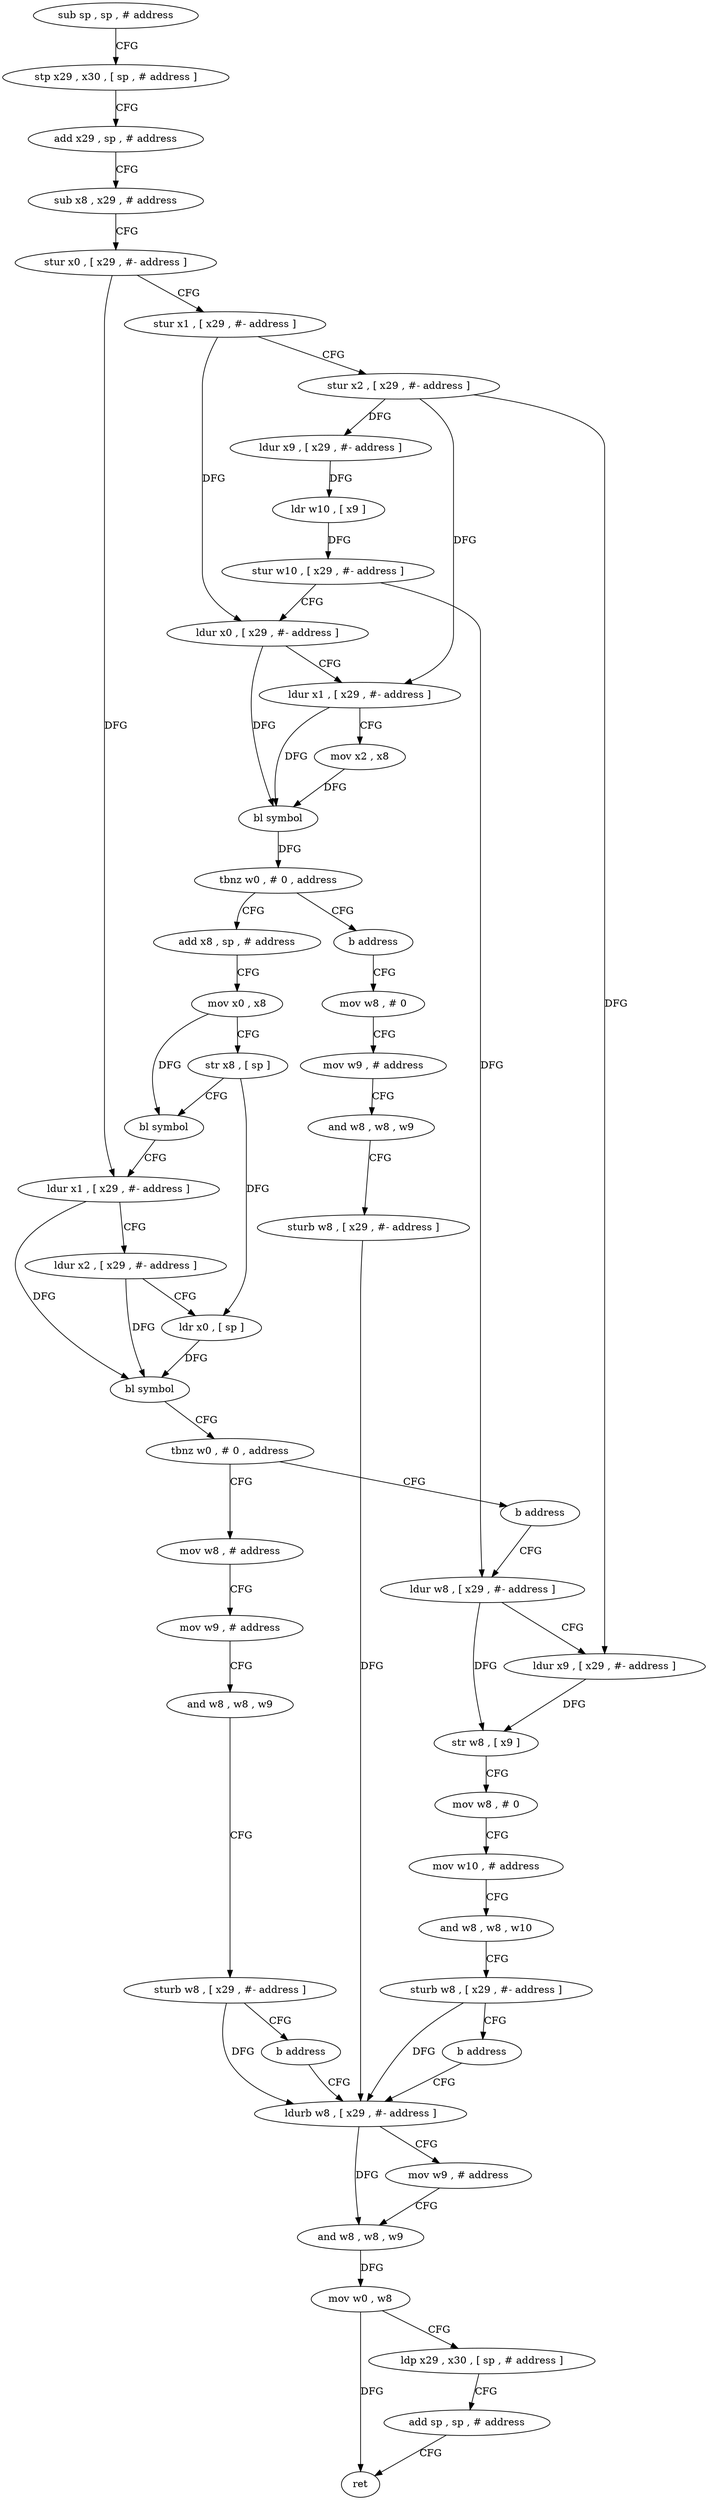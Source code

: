 digraph "func" {
"4279652" [label = "sub sp , sp , # address" ]
"4279656" [label = "stp x29 , x30 , [ sp , # address ]" ]
"4279660" [label = "add x29 , sp , # address" ]
"4279664" [label = "sub x8 , x29 , # address" ]
"4279668" [label = "stur x0 , [ x29 , #- address ]" ]
"4279672" [label = "stur x1 , [ x29 , #- address ]" ]
"4279676" [label = "stur x2 , [ x29 , #- address ]" ]
"4279680" [label = "ldur x9 , [ x29 , #- address ]" ]
"4279684" [label = "ldr w10 , [ x9 ]" ]
"4279688" [label = "stur w10 , [ x29 , #- address ]" ]
"4279692" [label = "ldur x0 , [ x29 , #- address ]" ]
"4279696" [label = "ldur x1 , [ x29 , #- address ]" ]
"4279700" [label = "mov x2 , x8" ]
"4279704" [label = "bl symbol" ]
"4279708" [label = "tbnz w0 , # 0 , address" ]
"4279716" [label = "add x8 , sp , # address" ]
"4279712" [label = "b address" ]
"4279720" [label = "mov x0 , x8" ]
"4279724" [label = "str x8 , [ sp ]" ]
"4279728" [label = "bl symbol" ]
"4279732" [label = "ldur x1 , [ x29 , #- address ]" ]
"4279736" [label = "ldur x2 , [ x29 , #- address ]" ]
"4279740" [label = "ldr x0 , [ sp ]" ]
"4279744" [label = "bl symbol" ]
"4279748" [label = "tbnz w0 , # 0 , address" ]
"4279756" [label = "mov w8 , # address" ]
"4279752" [label = "b address" ]
"4279808" [label = "mov w8 , # 0" ]
"4279760" [label = "mov w9 , # address" ]
"4279764" [label = "and w8 , w8 , w9" ]
"4279768" [label = "sturb w8 , [ x29 , #- address ]" ]
"4279772" [label = "b address" ]
"4279824" [label = "ldurb w8 , [ x29 , #- address ]" ]
"4279776" [label = "ldur w8 , [ x29 , #- address ]" ]
"4279812" [label = "mov w9 , # address" ]
"4279816" [label = "and w8 , w8 , w9" ]
"4279820" [label = "sturb w8 , [ x29 , #- address ]" ]
"4279828" [label = "mov w9 , # address" ]
"4279832" [label = "and w8 , w8 , w9" ]
"4279836" [label = "mov w0 , w8" ]
"4279840" [label = "ldp x29 , x30 , [ sp , # address ]" ]
"4279844" [label = "add sp , sp , # address" ]
"4279848" [label = "ret" ]
"4279780" [label = "ldur x9 , [ x29 , #- address ]" ]
"4279784" [label = "str w8 , [ x9 ]" ]
"4279788" [label = "mov w8 , # 0" ]
"4279792" [label = "mov w10 , # address" ]
"4279796" [label = "and w8 , w8 , w10" ]
"4279800" [label = "sturb w8 , [ x29 , #- address ]" ]
"4279804" [label = "b address" ]
"4279652" -> "4279656" [ label = "CFG" ]
"4279656" -> "4279660" [ label = "CFG" ]
"4279660" -> "4279664" [ label = "CFG" ]
"4279664" -> "4279668" [ label = "CFG" ]
"4279668" -> "4279672" [ label = "CFG" ]
"4279668" -> "4279732" [ label = "DFG" ]
"4279672" -> "4279676" [ label = "CFG" ]
"4279672" -> "4279692" [ label = "DFG" ]
"4279676" -> "4279680" [ label = "DFG" ]
"4279676" -> "4279696" [ label = "DFG" ]
"4279676" -> "4279780" [ label = "DFG" ]
"4279680" -> "4279684" [ label = "DFG" ]
"4279684" -> "4279688" [ label = "DFG" ]
"4279688" -> "4279692" [ label = "CFG" ]
"4279688" -> "4279776" [ label = "DFG" ]
"4279692" -> "4279696" [ label = "CFG" ]
"4279692" -> "4279704" [ label = "DFG" ]
"4279696" -> "4279700" [ label = "CFG" ]
"4279696" -> "4279704" [ label = "DFG" ]
"4279700" -> "4279704" [ label = "DFG" ]
"4279704" -> "4279708" [ label = "DFG" ]
"4279708" -> "4279716" [ label = "CFG" ]
"4279708" -> "4279712" [ label = "CFG" ]
"4279716" -> "4279720" [ label = "CFG" ]
"4279712" -> "4279808" [ label = "CFG" ]
"4279720" -> "4279724" [ label = "CFG" ]
"4279720" -> "4279728" [ label = "DFG" ]
"4279724" -> "4279728" [ label = "CFG" ]
"4279724" -> "4279740" [ label = "DFG" ]
"4279728" -> "4279732" [ label = "CFG" ]
"4279732" -> "4279736" [ label = "CFG" ]
"4279732" -> "4279744" [ label = "DFG" ]
"4279736" -> "4279740" [ label = "CFG" ]
"4279736" -> "4279744" [ label = "DFG" ]
"4279740" -> "4279744" [ label = "DFG" ]
"4279744" -> "4279748" [ label = "CFG" ]
"4279748" -> "4279756" [ label = "CFG" ]
"4279748" -> "4279752" [ label = "CFG" ]
"4279756" -> "4279760" [ label = "CFG" ]
"4279752" -> "4279776" [ label = "CFG" ]
"4279808" -> "4279812" [ label = "CFG" ]
"4279760" -> "4279764" [ label = "CFG" ]
"4279764" -> "4279768" [ label = "CFG" ]
"4279768" -> "4279772" [ label = "CFG" ]
"4279768" -> "4279824" [ label = "DFG" ]
"4279772" -> "4279824" [ label = "CFG" ]
"4279824" -> "4279828" [ label = "CFG" ]
"4279824" -> "4279832" [ label = "DFG" ]
"4279776" -> "4279780" [ label = "CFG" ]
"4279776" -> "4279784" [ label = "DFG" ]
"4279812" -> "4279816" [ label = "CFG" ]
"4279816" -> "4279820" [ label = "CFG" ]
"4279820" -> "4279824" [ label = "DFG" ]
"4279828" -> "4279832" [ label = "CFG" ]
"4279832" -> "4279836" [ label = "DFG" ]
"4279836" -> "4279840" [ label = "CFG" ]
"4279836" -> "4279848" [ label = "DFG" ]
"4279840" -> "4279844" [ label = "CFG" ]
"4279844" -> "4279848" [ label = "CFG" ]
"4279780" -> "4279784" [ label = "DFG" ]
"4279784" -> "4279788" [ label = "CFG" ]
"4279788" -> "4279792" [ label = "CFG" ]
"4279792" -> "4279796" [ label = "CFG" ]
"4279796" -> "4279800" [ label = "CFG" ]
"4279800" -> "4279804" [ label = "CFG" ]
"4279800" -> "4279824" [ label = "DFG" ]
"4279804" -> "4279824" [ label = "CFG" ]
}
